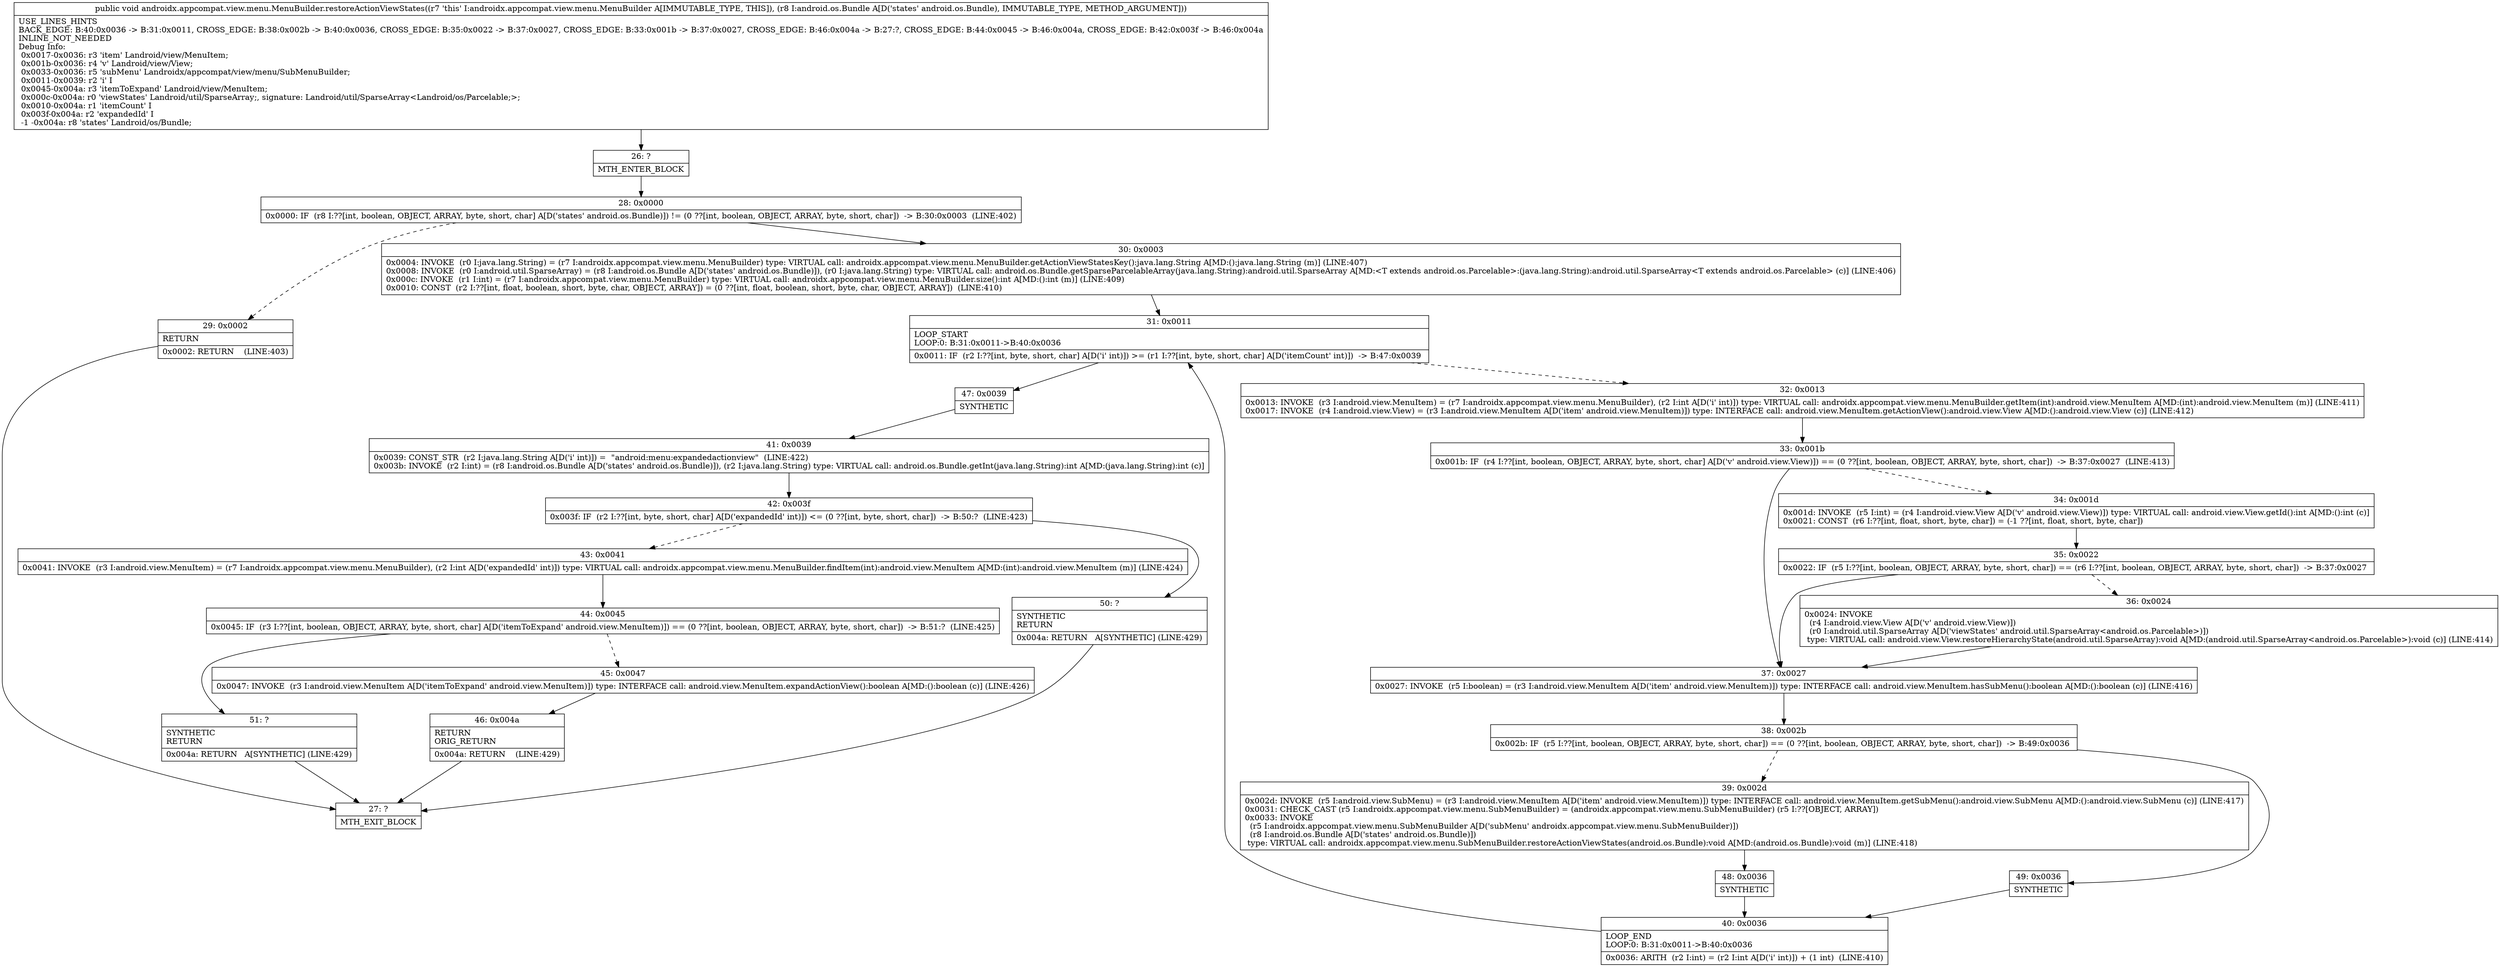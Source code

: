 digraph "CFG forandroidx.appcompat.view.menu.MenuBuilder.restoreActionViewStates(Landroid\/os\/Bundle;)V" {
Node_26 [shape=record,label="{26\:\ ?|MTH_ENTER_BLOCK\l}"];
Node_28 [shape=record,label="{28\:\ 0x0000|0x0000: IF  (r8 I:??[int, boolean, OBJECT, ARRAY, byte, short, char] A[D('states' android.os.Bundle)]) != (0 ??[int, boolean, OBJECT, ARRAY, byte, short, char])  \-\> B:30:0x0003  (LINE:402)\l}"];
Node_29 [shape=record,label="{29\:\ 0x0002|RETURN\l|0x0002: RETURN    (LINE:403)\l}"];
Node_27 [shape=record,label="{27\:\ ?|MTH_EXIT_BLOCK\l}"];
Node_30 [shape=record,label="{30\:\ 0x0003|0x0004: INVOKE  (r0 I:java.lang.String) = (r7 I:androidx.appcompat.view.menu.MenuBuilder) type: VIRTUAL call: androidx.appcompat.view.menu.MenuBuilder.getActionViewStatesKey():java.lang.String A[MD:():java.lang.String (m)] (LINE:407)\l0x0008: INVOKE  (r0 I:android.util.SparseArray) = (r8 I:android.os.Bundle A[D('states' android.os.Bundle)]), (r0 I:java.lang.String) type: VIRTUAL call: android.os.Bundle.getSparseParcelableArray(java.lang.String):android.util.SparseArray A[MD:\<T extends android.os.Parcelable\>:(java.lang.String):android.util.SparseArray\<T extends android.os.Parcelable\> (c)] (LINE:406)\l0x000c: INVOKE  (r1 I:int) = (r7 I:androidx.appcompat.view.menu.MenuBuilder) type: VIRTUAL call: androidx.appcompat.view.menu.MenuBuilder.size():int A[MD:():int (m)] (LINE:409)\l0x0010: CONST  (r2 I:??[int, float, boolean, short, byte, char, OBJECT, ARRAY]) = (0 ??[int, float, boolean, short, byte, char, OBJECT, ARRAY])  (LINE:410)\l}"];
Node_31 [shape=record,label="{31\:\ 0x0011|LOOP_START\lLOOP:0: B:31:0x0011\-\>B:40:0x0036\l|0x0011: IF  (r2 I:??[int, byte, short, char] A[D('i' int)]) \>= (r1 I:??[int, byte, short, char] A[D('itemCount' int)])  \-\> B:47:0x0039 \l}"];
Node_32 [shape=record,label="{32\:\ 0x0013|0x0013: INVOKE  (r3 I:android.view.MenuItem) = (r7 I:androidx.appcompat.view.menu.MenuBuilder), (r2 I:int A[D('i' int)]) type: VIRTUAL call: androidx.appcompat.view.menu.MenuBuilder.getItem(int):android.view.MenuItem A[MD:(int):android.view.MenuItem (m)] (LINE:411)\l0x0017: INVOKE  (r4 I:android.view.View) = (r3 I:android.view.MenuItem A[D('item' android.view.MenuItem)]) type: INTERFACE call: android.view.MenuItem.getActionView():android.view.View A[MD:():android.view.View (c)] (LINE:412)\l}"];
Node_33 [shape=record,label="{33\:\ 0x001b|0x001b: IF  (r4 I:??[int, boolean, OBJECT, ARRAY, byte, short, char] A[D('v' android.view.View)]) == (0 ??[int, boolean, OBJECT, ARRAY, byte, short, char])  \-\> B:37:0x0027  (LINE:413)\l}"];
Node_34 [shape=record,label="{34\:\ 0x001d|0x001d: INVOKE  (r5 I:int) = (r4 I:android.view.View A[D('v' android.view.View)]) type: VIRTUAL call: android.view.View.getId():int A[MD:():int (c)]\l0x0021: CONST  (r6 I:??[int, float, short, byte, char]) = (\-1 ??[int, float, short, byte, char]) \l}"];
Node_35 [shape=record,label="{35\:\ 0x0022|0x0022: IF  (r5 I:??[int, boolean, OBJECT, ARRAY, byte, short, char]) == (r6 I:??[int, boolean, OBJECT, ARRAY, byte, short, char])  \-\> B:37:0x0027 \l}"];
Node_36 [shape=record,label="{36\:\ 0x0024|0x0024: INVOKE  \l  (r4 I:android.view.View A[D('v' android.view.View)])\l  (r0 I:android.util.SparseArray A[D('viewStates' android.util.SparseArray\<android.os.Parcelable\>)])\l type: VIRTUAL call: android.view.View.restoreHierarchyState(android.util.SparseArray):void A[MD:(android.util.SparseArray\<android.os.Parcelable\>):void (c)] (LINE:414)\l}"];
Node_37 [shape=record,label="{37\:\ 0x0027|0x0027: INVOKE  (r5 I:boolean) = (r3 I:android.view.MenuItem A[D('item' android.view.MenuItem)]) type: INTERFACE call: android.view.MenuItem.hasSubMenu():boolean A[MD:():boolean (c)] (LINE:416)\l}"];
Node_38 [shape=record,label="{38\:\ 0x002b|0x002b: IF  (r5 I:??[int, boolean, OBJECT, ARRAY, byte, short, char]) == (0 ??[int, boolean, OBJECT, ARRAY, byte, short, char])  \-\> B:49:0x0036 \l}"];
Node_39 [shape=record,label="{39\:\ 0x002d|0x002d: INVOKE  (r5 I:android.view.SubMenu) = (r3 I:android.view.MenuItem A[D('item' android.view.MenuItem)]) type: INTERFACE call: android.view.MenuItem.getSubMenu():android.view.SubMenu A[MD:():android.view.SubMenu (c)] (LINE:417)\l0x0031: CHECK_CAST (r5 I:androidx.appcompat.view.menu.SubMenuBuilder) = (androidx.appcompat.view.menu.SubMenuBuilder) (r5 I:??[OBJECT, ARRAY]) \l0x0033: INVOKE  \l  (r5 I:androidx.appcompat.view.menu.SubMenuBuilder A[D('subMenu' androidx.appcompat.view.menu.SubMenuBuilder)])\l  (r8 I:android.os.Bundle A[D('states' android.os.Bundle)])\l type: VIRTUAL call: androidx.appcompat.view.menu.SubMenuBuilder.restoreActionViewStates(android.os.Bundle):void A[MD:(android.os.Bundle):void (m)] (LINE:418)\l}"];
Node_48 [shape=record,label="{48\:\ 0x0036|SYNTHETIC\l}"];
Node_40 [shape=record,label="{40\:\ 0x0036|LOOP_END\lLOOP:0: B:31:0x0011\-\>B:40:0x0036\l|0x0036: ARITH  (r2 I:int) = (r2 I:int A[D('i' int)]) + (1 int)  (LINE:410)\l}"];
Node_49 [shape=record,label="{49\:\ 0x0036|SYNTHETIC\l}"];
Node_47 [shape=record,label="{47\:\ 0x0039|SYNTHETIC\l}"];
Node_41 [shape=record,label="{41\:\ 0x0039|0x0039: CONST_STR  (r2 I:java.lang.String A[D('i' int)]) =  \"android:menu:expandedactionview\"  (LINE:422)\l0x003b: INVOKE  (r2 I:int) = (r8 I:android.os.Bundle A[D('states' android.os.Bundle)]), (r2 I:java.lang.String) type: VIRTUAL call: android.os.Bundle.getInt(java.lang.String):int A[MD:(java.lang.String):int (c)]\l}"];
Node_42 [shape=record,label="{42\:\ 0x003f|0x003f: IF  (r2 I:??[int, byte, short, char] A[D('expandedId' int)]) \<= (0 ??[int, byte, short, char])  \-\> B:50:?  (LINE:423)\l}"];
Node_43 [shape=record,label="{43\:\ 0x0041|0x0041: INVOKE  (r3 I:android.view.MenuItem) = (r7 I:androidx.appcompat.view.menu.MenuBuilder), (r2 I:int A[D('expandedId' int)]) type: VIRTUAL call: androidx.appcompat.view.menu.MenuBuilder.findItem(int):android.view.MenuItem A[MD:(int):android.view.MenuItem (m)] (LINE:424)\l}"];
Node_44 [shape=record,label="{44\:\ 0x0045|0x0045: IF  (r3 I:??[int, boolean, OBJECT, ARRAY, byte, short, char] A[D('itemToExpand' android.view.MenuItem)]) == (0 ??[int, boolean, OBJECT, ARRAY, byte, short, char])  \-\> B:51:?  (LINE:425)\l}"];
Node_45 [shape=record,label="{45\:\ 0x0047|0x0047: INVOKE  (r3 I:android.view.MenuItem A[D('itemToExpand' android.view.MenuItem)]) type: INTERFACE call: android.view.MenuItem.expandActionView():boolean A[MD:():boolean (c)] (LINE:426)\l}"];
Node_46 [shape=record,label="{46\:\ 0x004a|RETURN\lORIG_RETURN\l|0x004a: RETURN    (LINE:429)\l}"];
Node_51 [shape=record,label="{51\:\ ?|SYNTHETIC\lRETURN\l|0x004a: RETURN   A[SYNTHETIC] (LINE:429)\l}"];
Node_50 [shape=record,label="{50\:\ ?|SYNTHETIC\lRETURN\l|0x004a: RETURN   A[SYNTHETIC] (LINE:429)\l}"];
MethodNode[shape=record,label="{public void androidx.appcompat.view.menu.MenuBuilder.restoreActionViewStates((r7 'this' I:androidx.appcompat.view.menu.MenuBuilder A[IMMUTABLE_TYPE, THIS]), (r8 I:android.os.Bundle A[D('states' android.os.Bundle), IMMUTABLE_TYPE, METHOD_ARGUMENT]))  | USE_LINES_HINTS\lBACK_EDGE: B:40:0x0036 \-\> B:31:0x0011, CROSS_EDGE: B:38:0x002b \-\> B:40:0x0036, CROSS_EDGE: B:35:0x0022 \-\> B:37:0x0027, CROSS_EDGE: B:33:0x001b \-\> B:37:0x0027, CROSS_EDGE: B:46:0x004a \-\> B:27:?, CROSS_EDGE: B:44:0x0045 \-\> B:46:0x004a, CROSS_EDGE: B:42:0x003f \-\> B:46:0x004a\lINLINE_NOT_NEEDED\lDebug Info:\l  0x0017\-0x0036: r3 'item' Landroid\/view\/MenuItem;\l  0x001b\-0x0036: r4 'v' Landroid\/view\/View;\l  0x0033\-0x0036: r5 'subMenu' Landroidx\/appcompat\/view\/menu\/SubMenuBuilder;\l  0x0011\-0x0039: r2 'i' I\l  0x0045\-0x004a: r3 'itemToExpand' Landroid\/view\/MenuItem;\l  0x000c\-0x004a: r0 'viewStates' Landroid\/util\/SparseArray;, signature: Landroid\/util\/SparseArray\<Landroid\/os\/Parcelable;\>;\l  0x0010\-0x004a: r1 'itemCount' I\l  0x003f\-0x004a: r2 'expandedId' I\l  \-1 \-0x004a: r8 'states' Landroid\/os\/Bundle;\l}"];
MethodNode -> Node_26;Node_26 -> Node_28;
Node_28 -> Node_29[style=dashed];
Node_28 -> Node_30;
Node_29 -> Node_27;
Node_30 -> Node_31;
Node_31 -> Node_32[style=dashed];
Node_31 -> Node_47;
Node_32 -> Node_33;
Node_33 -> Node_34[style=dashed];
Node_33 -> Node_37;
Node_34 -> Node_35;
Node_35 -> Node_36[style=dashed];
Node_35 -> Node_37;
Node_36 -> Node_37;
Node_37 -> Node_38;
Node_38 -> Node_39[style=dashed];
Node_38 -> Node_49;
Node_39 -> Node_48;
Node_48 -> Node_40;
Node_40 -> Node_31;
Node_49 -> Node_40;
Node_47 -> Node_41;
Node_41 -> Node_42;
Node_42 -> Node_43[style=dashed];
Node_42 -> Node_50;
Node_43 -> Node_44;
Node_44 -> Node_45[style=dashed];
Node_44 -> Node_51;
Node_45 -> Node_46;
Node_46 -> Node_27;
Node_51 -> Node_27;
Node_50 -> Node_27;
}


